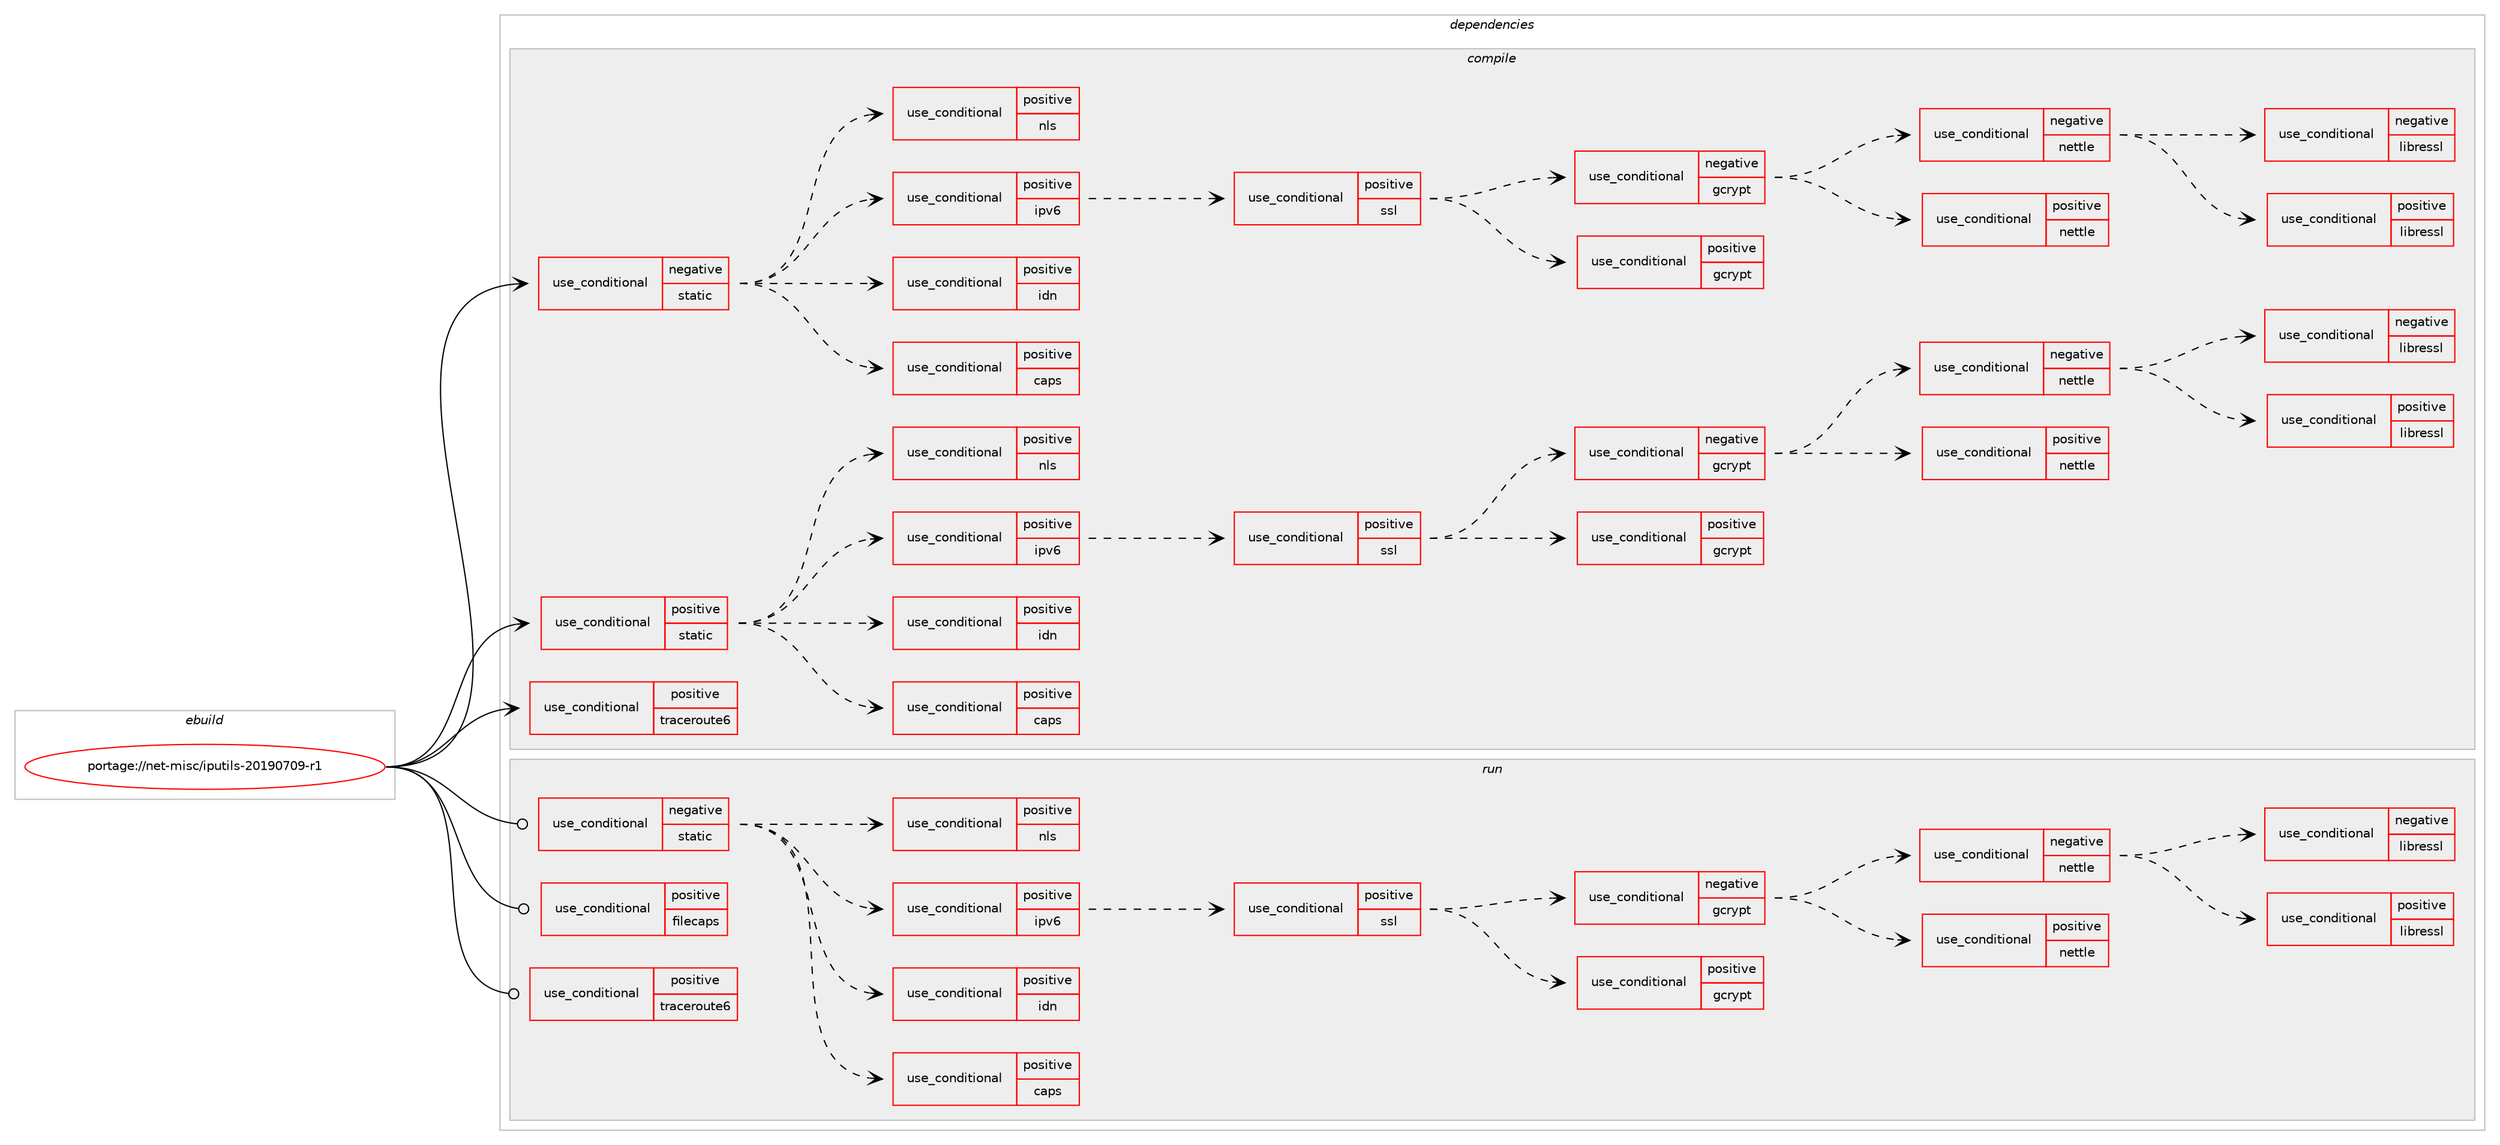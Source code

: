 digraph prolog {

# *************
# Graph options
# *************

newrank=true;
concentrate=true;
compound=true;
graph [rankdir=LR,fontname=Helvetica,fontsize=10,ranksep=1.5];#, ranksep=2.5, nodesep=0.2];
edge  [arrowhead=vee];
node  [fontname=Helvetica,fontsize=10];

# **********
# The ebuild
# **********

subgraph cluster_leftcol {
color=gray;
label=<<i>ebuild</i>>;
id [label="portage://net-misc/iputils-20190709-r1", color=red, width=4, href="../net-misc/iputils-20190709-r1.svg"];
}

# ****************
# The dependencies
# ****************

subgraph cluster_midcol {
color=gray;
label=<<i>dependencies</i>>;
subgraph cluster_compile {
fillcolor="#eeeeee";
style=filled;
label=<<i>compile</i>>;
subgraph cond650 {
dependency1064 [label=<<TABLE BORDER="0" CELLBORDER="1" CELLSPACING="0" CELLPADDING="4"><TR><TD ROWSPAN="3" CELLPADDING="10">use_conditional</TD></TR><TR><TD>negative</TD></TR><TR><TD>static</TD></TR></TABLE>>, shape=none, color=red];
subgraph cond651 {
dependency1065 [label=<<TABLE BORDER="0" CELLBORDER="1" CELLSPACING="0" CELLPADDING="4"><TR><TD ROWSPAN="3" CELLPADDING="10">use_conditional</TD></TR><TR><TD>positive</TD></TR><TR><TD>caps</TD></TR></TABLE>>, shape=none, color=red];
# *** BEGIN UNKNOWN DEPENDENCY TYPE (TODO) ***
# dependency1065 -> package_dependency(portage://net-misc/iputils-20190709-r1,install,no,sys-libs,libcap,none,[,,],[],[])
# *** END UNKNOWN DEPENDENCY TYPE (TODO) ***

}
dependency1064:e -> dependency1065:w [weight=20,style="dashed",arrowhead="vee"];
subgraph cond652 {
dependency1066 [label=<<TABLE BORDER="0" CELLBORDER="1" CELLSPACING="0" CELLPADDING="4"><TR><TD ROWSPAN="3" CELLPADDING="10">use_conditional</TD></TR><TR><TD>positive</TD></TR><TR><TD>idn</TD></TR></TABLE>>, shape=none, color=red];
# *** BEGIN UNKNOWN DEPENDENCY TYPE (TODO) ***
# dependency1066 -> package_dependency(portage://net-misc/iputils-20190709-r1,install,no,net-dns,libidn2,none,[,,],any_same_slot,[])
# *** END UNKNOWN DEPENDENCY TYPE (TODO) ***

}
dependency1064:e -> dependency1066:w [weight=20,style="dashed",arrowhead="vee"];
subgraph cond653 {
dependency1067 [label=<<TABLE BORDER="0" CELLBORDER="1" CELLSPACING="0" CELLPADDING="4"><TR><TD ROWSPAN="3" CELLPADDING="10">use_conditional</TD></TR><TR><TD>positive</TD></TR><TR><TD>ipv6</TD></TR></TABLE>>, shape=none, color=red];
subgraph cond654 {
dependency1068 [label=<<TABLE BORDER="0" CELLBORDER="1" CELLSPACING="0" CELLPADDING="4"><TR><TD ROWSPAN="3" CELLPADDING="10">use_conditional</TD></TR><TR><TD>positive</TD></TR><TR><TD>ssl</TD></TR></TABLE>>, shape=none, color=red];
subgraph cond655 {
dependency1069 [label=<<TABLE BORDER="0" CELLBORDER="1" CELLSPACING="0" CELLPADDING="4"><TR><TD ROWSPAN="3" CELLPADDING="10">use_conditional</TD></TR><TR><TD>positive</TD></TR><TR><TD>gcrypt</TD></TR></TABLE>>, shape=none, color=red];
# *** BEGIN UNKNOWN DEPENDENCY TYPE (TODO) ***
# dependency1069 -> package_dependency(portage://net-misc/iputils-20190709-r1,install,no,dev-libs,libgcrypt,none,[,,],[slot(0),equal],[])
# *** END UNKNOWN DEPENDENCY TYPE (TODO) ***

}
dependency1068:e -> dependency1069:w [weight=20,style="dashed",arrowhead="vee"];
subgraph cond656 {
dependency1070 [label=<<TABLE BORDER="0" CELLBORDER="1" CELLSPACING="0" CELLPADDING="4"><TR><TD ROWSPAN="3" CELLPADDING="10">use_conditional</TD></TR><TR><TD>negative</TD></TR><TR><TD>gcrypt</TD></TR></TABLE>>, shape=none, color=red];
subgraph cond657 {
dependency1071 [label=<<TABLE BORDER="0" CELLBORDER="1" CELLSPACING="0" CELLPADDING="4"><TR><TD ROWSPAN="3" CELLPADDING="10">use_conditional</TD></TR><TR><TD>positive</TD></TR><TR><TD>nettle</TD></TR></TABLE>>, shape=none, color=red];
# *** BEGIN UNKNOWN DEPENDENCY TYPE (TODO) ***
# dependency1071 -> package_dependency(portage://net-misc/iputils-20190709-r1,install,no,dev-libs,nettle,none,[,,],[],[])
# *** END UNKNOWN DEPENDENCY TYPE (TODO) ***

}
dependency1070:e -> dependency1071:w [weight=20,style="dashed",arrowhead="vee"];
subgraph cond658 {
dependency1072 [label=<<TABLE BORDER="0" CELLBORDER="1" CELLSPACING="0" CELLPADDING="4"><TR><TD ROWSPAN="3" CELLPADDING="10">use_conditional</TD></TR><TR><TD>negative</TD></TR><TR><TD>nettle</TD></TR></TABLE>>, shape=none, color=red];
subgraph cond659 {
dependency1073 [label=<<TABLE BORDER="0" CELLBORDER="1" CELLSPACING="0" CELLPADDING="4"><TR><TD ROWSPAN="3" CELLPADDING="10">use_conditional</TD></TR><TR><TD>positive</TD></TR><TR><TD>libressl</TD></TR></TABLE>>, shape=none, color=red];
# *** BEGIN UNKNOWN DEPENDENCY TYPE (TODO) ***
# dependency1073 -> package_dependency(portage://net-misc/iputils-20190709-r1,install,no,dev-libs,libressl,none,[,,],[slot(0),equal],[])
# *** END UNKNOWN DEPENDENCY TYPE (TODO) ***

}
dependency1072:e -> dependency1073:w [weight=20,style="dashed",arrowhead="vee"];
subgraph cond660 {
dependency1074 [label=<<TABLE BORDER="0" CELLBORDER="1" CELLSPACING="0" CELLPADDING="4"><TR><TD ROWSPAN="3" CELLPADDING="10">use_conditional</TD></TR><TR><TD>negative</TD></TR><TR><TD>libressl</TD></TR></TABLE>>, shape=none, color=red];
# *** BEGIN UNKNOWN DEPENDENCY TYPE (TODO) ***
# dependency1074 -> package_dependency(portage://net-misc/iputils-20190709-r1,install,no,dev-libs,openssl,none,[,,],[slot(0),equal],[])
# *** END UNKNOWN DEPENDENCY TYPE (TODO) ***

}
dependency1072:e -> dependency1074:w [weight=20,style="dashed",arrowhead="vee"];
}
dependency1070:e -> dependency1072:w [weight=20,style="dashed",arrowhead="vee"];
}
dependency1068:e -> dependency1070:w [weight=20,style="dashed",arrowhead="vee"];
}
dependency1067:e -> dependency1068:w [weight=20,style="dashed",arrowhead="vee"];
}
dependency1064:e -> dependency1067:w [weight=20,style="dashed",arrowhead="vee"];
subgraph cond661 {
dependency1075 [label=<<TABLE BORDER="0" CELLBORDER="1" CELLSPACING="0" CELLPADDING="4"><TR><TD ROWSPAN="3" CELLPADDING="10">use_conditional</TD></TR><TR><TD>positive</TD></TR><TR><TD>nls</TD></TR></TABLE>>, shape=none, color=red];
# *** BEGIN UNKNOWN DEPENDENCY TYPE (TODO) ***
# dependency1075 -> package_dependency(portage://net-misc/iputils-20190709-r1,install,no,sys-devel,gettext,none,[,,],[],[])
# *** END UNKNOWN DEPENDENCY TYPE (TODO) ***

}
dependency1064:e -> dependency1075:w [weight=20,style="dashed",arrowhead="vee"];
}
id:e -> dependency1064:w [weight=20,style="solid",arrowhead="vee"];
subgraph cond662 {
dependency1076 [label=<<TABLE BORDER="0" CELLBORDER="1" CELLSPACING="0" CELLPADDING="4"><TR><TD ROWSPAN="3" CELLPADDING="10">use_conditional</TD></TR><TR><TD>positive</TD></TR><TR><TD>static</TD></TR></TABLE>>, shape=none, color=red];
subgraph cond663 {
dependency1077 [label=<<TABLE BORDER="0" CELLBORDER="1" CELLSPACING="0" CELLPADDING="4"><TR><TD ROWSPAN="3" CELLPADDING="10">use_conditional</TD></TR><TR><TD>positive</TD></TR><TR><TD>caps</TD></TR></TABLE>>, shape=none, color=red];
# *** BEGIN UNKNOWN DEPENDENCY TYPE (TODO) ***
# dependency1077 -> package_dependency(portage://net-misc/iputils-20190709-r1,install,no,sys-libs,libcap,none,[,,],[],[use(enable(static-libs),positive)])
# *** END UNKNOWN DEPENDENCY TYPE (TODO) ***

}
dependency1076:e -> dependency1077:w [weight=20,style="dashed",arrowhead="vee"];
subgraph cond664 {
dependency1078 [label=<<TABLE BORDER="0" CELLBORDER="1" CELLSPACING="0" CELLPADDING="4"><TR><TD ROWSPAN="3" CELLPADDING="10">use_conditional</TD></TR><TR><TD>positive</TD></TR><TR><TD>idn</TD></TR></TABLE>>, shape=none, color=red];
# *** BEGIN UNKNOWN DEPENDENCY TYPE (TODO) ***
# dependency1078 -> package_dependency(portage://net-misc/iputils-20190709-r1,install,no,net-dns,libidn2,none,[,,],any_same_slot,[use(enable(static-libs),positive)])
# *** END UNKNOWN DEPENDENCY TYPE (TODO) ***

}
dependency1076:e -> dependency1078:w [weight=20,style="dashed",arrowhead="vee"];
subgraph cond665 {
dependency1079 [label=<<TABLE BORDER="0" CELLBORDER="1" CELLSPACING="0" CELLPADDING="4"><TR><TD ROWSPAN="3" CELLPADDING="10">use_conditional</TD></TR><TR><TD>positive</TD></TR><TR><TD>ipv6</TD></TR></TABLE>>, shape=none, color=red];
subgraph cond666 {
dependency1080 [label=<<TABLE BORDER="0" CELLBORDER="1" CELLSPACING="0" CELLPADDING="4"><TR><TD ROWSPAN="3" CELLPADDING="10">use_conditional</TD></TR><TR><TD>positive</TD></TR><TR><TD>ssl</TD></TR></TABLE>>, shape=none, color=red];
subgraph cond667 {
dependency1081 [label=<<TABLE BORDER="0" CELLBORDER="1" CELLSPACING="0" CELLPADDING="4"><TR><TD ROWSPAN="3" CELLPADDING="10">use_conditional</TD></TR><TR><TD>positive</TD></TR><TR><TD>gcrypt</TD></TR></TABLE>>, shape=none, color=red];
# *** BEGIN UNKNOWN DEPENDENCY TYPE (TODO) ***
# dependency1081 -> package_dependency(portage://net-misc/iputils-20190709-r1,install,no,dev-libs,libgcrypt,none,[,,],[slot(0),equal],[use(enable(static-libs),positive)])
# *** END UNKNOWN DEPENDENCY TYPE (TODO) ***

}
dependency1080:e -> dependency1081:w [weight=20,style="dashed",arrowhead="vee"];
subgraph cond668 {
dependency1082 [label=<<TABLE BORDER="0" CELLBORDER="1" CELLSPACING="0" CELLPADDING="4"><TR><TD ROWSPAN="3" CELLPADDING="10">use_conditional</TD></TR><TR><TD>negative</TD></TR><TR><TD>gcrypt</TD></TR></TABLE>>, shape=none, color=red];
subgraph cond669 {
dependency1083 [label=<<TABLE BORDER="0" CELLBORDER="1" CELLSPACING="0" CELLPADDING="4"><TR><TD ROWSPAN="3" CELLPADDING="10">use_conditional</TD></TR><TR><TD>positive</TD></TR><TR><TD>nettle</TD></TR></TABLE>>, shape=none, color=red];
# *** BEGIN UNKNOWN DEPENDENCY TYPE (TODO) ***
# dependency1083 -> package_dependency(portage://net-misc/iputils-20190709-r1,install,no,dev-libs,nettle,none,[,,],[],[use(enable(static-libs),positive)])
# *** END UNKNOWN DEPENDENCY TYPE (TODO) ***

}
dependency1082:e -> dependency1083:w [weight=20,style="dashed",arrowhead="vee"];
subgraph cond670 {
dependency1084 [label=<<TABLE BORDER="0" CELLBORDER="1" CELLSPACING="0" CELLPADDING="4"><TR><TD ROWSPAN="3" CELLPADDING="10">use_conditional</TD></TR><TR><TD>negative</TD></TR><TR><TD>nettle</TD></TR></TABLE>>, shape=none, color=red];
subgraph cond671 {
dependency1085 [label=<<TABLE BORDER="0" CELLBORDER="1" CELLSPACING="0" CELLPADDING="4"><TR><TD ROWSPAN="3" CELLPADDING="10">use_conditional</TD></TR><TR><TD>positive</TD></TR><TR><TD>libressl</TD></TR></TABLE>>, shape=none, color=red];
# *** BEGIN UNKNOWN DEPENDENCY TYPE (TODO) ***
# dependency1085 -> package_dependency(portage://net-misc/iputils-20190709-r1,install,no,dev-libs,libressl,none,[,,],[slot(0),equal],[use(enable(static-libs),positive)])
# *** END UNKNOWN DEPENDENCY TYPE (TODO) ***

}
dependency1084:e -> dependency1085:w [weight=20,style="dashed",arrowhead="vee"];
subgraph cond672 {
dependency1086 [label=<<TABLE BORDER="0" CELLBORDER="1" CELLSPACING="0" CELLPADDING="4"><TR><TD ROWSPAN="3" CELLPADDING="10">use_conditional</TD></TR><TR><TD>negative</TD></TR><TR><TD>libressl</TD></TR></TABLE>>, shape=none, color=red];
# *** BEGIN UNKNOWN DEPENDENCY TYPE (TODO) ***
# dependency1086 -> package_dependency(portage://net-misc/iputils-20190709-r1,install,no,dev-libs,openssl,none,[,,],[slot(0),equal],[use(enable(static-libs),positive)])
# *** END UNKNOWN DEPENDENCY TYPE (TODO) ***

}
dependency1084:e -> dependency1086:w [weight=20,style="dashed",arrowhead="vee"];
}
dependency1082:e -> dependency1084:w [weight=20,style="dashed",arrowhead="vee"];
}
dependency1080:e -> dependency1082:w [weight=20,style="dashed",arrowhead="vee"];
}
dependency1079:e -> dependency1080:w [weight=20,style="dashed",arrowhead="vee"];
}
dependency1076:e -> dependency1079:w [weight=20,style="dashed",arrowhead="vee"];
subgraph cond673 {
dependency1087 [label=<<TABLE BORDER="0" CELLBORDER="1" CELLSPACING="0" CELLPADDING="4"><TR><TD ROWSPAN="3" CELLPADDING="10">use_conditional</TD></TR><TR><TD>positive</TD></TR><TR><TD>nls</TD></TR></TABLE>>, shape=none, color=red];
# *** BEGIN UNKNOWN DEPENDENCY TYPE (TODO) ***
# dependency1087 -> package_dependency(portage://net-misc/iputils-20190709-r1,install,no,sys-devel,gettext,none,[,,],[],[use(enable(static-libs),positive)])
# *** END UNKNOWN DEPENDENCY TYPE (TODO) ***

}
dependency1076:e -> dependency1087:w [weight=20,style="dashed",arrowhead="vee"];
}
id:e -> dependency1076:w [weight=20,style="solid",arrowhead="vee"];
subgraph cond674 {
dependency1088 [label=<<TABLE BORDER="0" CELLBORDER="1" CELLSPACING="0" CELLPADDING="4"><TR><TD ROWSPAN="3" CELLPADDING="10">use_conditional</TD></TR><TR><TD>positive</TD></TR><TR><TD>traceroute6</TD></TR></TABLE>>, shape=none, color=red];
# *** BEGIN UNKNOWN DEPENDENCY TYPE (TODO) ***
# dependency1088 -> package_dependency(portage://net-misc/iputils-20190709-r1,install,weak,net-analyzer,traceroute,none,[,,],[],[])
# *** END UNKNOWN DEPENDENCY TYPE (TODO) ***

}
id:e -> dependency1088:w [weight=20,style="solid",arrowhead="vee"];
# *** BEGIN UNKNOWN DEPENDENCY TYPE (TODO) ***
# id -> package_dependency(portage://net-misc/iputils-20190709-r1,install,no,virtual,os-headers,none,[,,],[],[])
# *** END UNKNOWN DEPENDENCY TYPE (TODO) ***

}
subgraph cluster_compileandrun {
fillcolor="#eeeeee";
style=filled;
label=<<i>compile and run</i>>;
}
subgraph cluster_run {
fillcolor="#eeeeee";
style=filled;
label=<<i>run</i>>;
subgraph cond675 {
dependency1089 [label=<<TABLE BORDER="0" CELLBORDER="1" CELLSPACING="0" CELLPADDING="4"><TR><TD ROWSPAN="3" CELLPADDING="10">use_conditional</TD></TR><TR><TD>negative</TD></TR><TR><TD>static</TD></TR></TABLE>>, shape=none, color=red];
subgraph cond676 {
dependency1090 [label=<<TABLE BORDER="0" CELLBORDER="1" CELLSPACING="0" CELLPADDING="4"><TR><TD ROWSPAN="3" CELLPADDING="10">use_conditional</TD></TR><TR><TD>positive</TD></TR><TR><TD>caps</TD></TR></TABLE>>, shape=none, color=red];
# *** BEGIN UNKNOWN DEPENDENCY TYPE (TODO) ***
# dependency1090 -> package_dependency(portage://net-misc/iputils-20190709-r1,run,no,sys-libs,libcap,none,[,,],[],[])
# *** END UNKNOWN DEPENDENCY TYPE (TODO) ***

}
dependency1089:e -> dependency1090:w [weight=20,style="dashed",arrowhead="vee"];
subgraph cond677 {
dependency1091 [label=<<TABLE BORDER="0" CELLBORDER="1" CELLSPACING="0" CELLPADDING="4"><TR><TD ROWSPAN="3" CELLPADDING="10">use_conditional</TD></TR><TR><TD>positive</TD></TR><TR><TD>idn</TD></TR></TABLE>>, shape=none, color=red];
# *** BEGIN UNKNOWN DEPENDENCY TYPE (TODO) ***
# dependency1091 -> package_dependency(portage://net-misc/iputils-20190709-r1,run,no,net-dns,libidn2,none,[,,],any_same_slot,[])
# *** END UNKNOWN DEPENDENCY TYPE (TODO) ***

}
dependency1089:e -> dependency1091:w [weight=20,style="dashed",arrowhead="vee"];
subgraph cond678 {
dependency1092 [label=<<TABLE BORDER="0" CELLBORDER="1" CELLSPACING="0" CELLPADDING="4"><TR><TD ROWSPAN="3" CELLPADDING="10">use_conditional</TD></TR><TR><TD>positive</TD></TR><TR><TD>ipv6</TD></TR></TABLE>>, shape=none, color=red];
subgraph cond679 {
dependency1093 [label=<<TABLE BORDER="0" CELLBORDER="1" CELLSPACING="0" CELLPADDING="4"><TR><TD ROWSPAN="3" CELLPADDING="10">use_conditional</TD></TR><TR><TD>positive</TD></TR><TR><TD>ssl</TD></TR></TABLE>>, shape=none, color=red];
subgraph cond680 {
dependency1094 [label=<<TABLE BORDER="0" CELLBORDER="1" CELLSPACING="0" CELLPADDING="4"><TR><TD ROWSPAN="3" CELLPADDING="10">use_conditional</TD></TR><TR><TD>positive</TD></TR><TR><TD>gcrypt</TD></TR></TABLE>>, shape=none, color=red];
# *** BEGIN UNKNOWN DEPENDENCY TYPE (TODO) ***
# dependency1094 -> package_dependency(portage://net-misc/iputils-20190709-r1,run,no,dev-libs,libgcrypt,none,[,,],[slot(0),equal],[])
# *** END UNKNOWN DEPENDENCY TYPE (TODO) ***

}
dependency1093:e -> dependency1094:w [weight=20,style="dashed",arrowhead="vee"];
subgraph cond681 {
dependency1095 [label=<<TABLE BORDER="0" CELLBORDER="1" CELLSPACING="0" CELLPADDING="4"><TR><TD ROWSPAN="3" CELLPADDING="10">use_conditional</TD></TR><TR><TD>negative</TD></TR><TR><TD>gcrypt</TD></TR></TABLE>>, shape=none, color=red];
subgraph cond682 {
dependency1096 [label=<<TABLE BORDER="0" CELLBORDER="1" CELLSPACING="0" CELLPADDING="4"><TR><TD ROWSPAN="3" CELLPADDING="10">use_conditional</TD></TR><TR><TD>positive</TD></TR><TR><TD>nettle</TD></TR></TABLE>>, shape=none, color=red];
# *** BEGIN UNKNOWN DEPENDENCY TYPE (TODO) ***
# dependency1096 -> package_dependency(portage://net-misc/iputils-20190709-r1,run,no,dev-libs,nettle,none,[,,],[],[])
# *** END UNKNOWN DEPENDENCY TYPE (TODO) ***

}
dependency1095:e -> dependency1096:w [weight=20,style="dashed",arrowhead="vee"];
subgraph cond683 {
dependency1097 [label=<<TABLE BORDER="0" CELLBORDER="1" CELLSPACING="0" CELLPADDING="4"><TR><TD ROWSPAN="3" CELLPADDING="10">use_conditional</TD></TR><TR><TD>negative</TD></TR><TR><TD>nettle</TD></TR></TABLE>>, shape=none, color=red];
subgraph cond684 {
dependency1098 [label=<<TABLE BORDER="0" CELLBORDER="1" CELLSPACING="0" CELLPADDING="4"><TR><TD ROWSPAN="3" CELLPADDING="10">use_conditional</TD></TR><TR><TD>positive</TD></TR><TR><TD>libressl</TD></TR></TABLE>>, shape=none, color=red];
# *** BEGIN UNKNOWN DEPENDENCY TYPE (TODO) ***
# dependency1098 -> package_dependency(portage://net-misc/iputils-20190709-r1,run,no,dev-libs,libressl,none,[,,],[slot(0),equal],[])
# *** END UNKNOWN DEPENDENCY TYPE (TODO) ***

}
dependency1097:e -> dependency1098:w [weight=20,style="dashed",arrowhead="vee"];
subgraph cond685 {
dependency1099 [label=<<TABLE BORDER="0" CELLBORDER="1" CELLSPACING="0" CELLPADDING="4"><TR><TD ROWSPAN="3" CELLPADDING="10">use_conditional</TD></TR><TR><TD>negative</TD></TR><TR><TD>libressl</TD></TR></TABLE>>, shape=none, color=red];
# *** BEGIN UNKNOWN DEPENDENCY TYPE (TODO) ***
# dependency1099 -> package_dependency(portage://net-misc/iputils-20190709-r1,run,no,dev-libs,openssl,none,[,,],[slot(0),equal],[])
# *** END UNKNOWN DEPENDENCY TYPE (TODO) ***

}
dependency1097:e -> dependency1099:w [weight=20,style="dashed",arrowhead="vee"];
}
dependency1095:e -> dependency1097:w [weight=20,style="dashed",arrowhead="vee"];
}
dependency1093:e -> dependency1095:w [weight=20,style="dashed",arrowhead="vee"];
}
dependency1092:e -> dependency1093:w [weight=20,style="dashed",arrowhead="vee"];
}
dependency1089:e -> dependency1092:w [weight=20,style="dashed",arrowhead="vee"];
subgraph cond686 {
dependency1100 [label=<<TABLE BORDER="0" CELLBORDER="1" CELLSPACING="0" CELLPADDING="4"><TR><TD ROWSPAN="3" CELLPADDING="10">use_conditional</TD></TR><TR><TD>positive</TD></TR><TR><TD>nls</TD></TR></TABLE>>, shape=none, color=red];
# *** BEGIN UNKNOWN DEPENDENCY TYPE (TODO) ***
# dependency1100 -> package_dependency(portage://net-misc/iputils-20190709-r1,run,no,sys-devel,gettext,none,[,,],[],[])
# *** END UNKNOWN DEPENDENCY TYPE (TODO) ***

}
dependency1089:e -> dependency1100:w [weight=20,style="dashed",arrowhead="vee"];
}
id:e -> dependency1089:w [weight=20,style="solid",arrowhead="odot"];
subgraph cond687 {
dependency1101 [label=<<TABLE BORDER="0" CELLBORDER="1" CELLSPACING="0" CELLPADDING="4"><TR><TD ROWSPAN="3" CELLPADDING="10">use_conditional</TD></TR><TR><TD>positive</TD></TR><TR><TD>filecaps</TD></TR></TABLE>>, shape=none, color=red];
# *** BEGIN UNKNOWN DEPENDENCY TYPE (TODO) ***
# dependency1101 -> package_dependency(portage://net-misc/iputils-20190709-r1,run,no,sys-libs,libcap,none,[,,],[],[])
# *** END UNKNOWN DEPENDENCY TYPE (TODO) ***

}
id:e -> dependency1101:w [weight=20,style="solid",arrowhead="odot"];
subgraph cond688 {
dependency1102 [label=<<TABLE BORDER="0" CELLBORDER="1" CELLSPACING="0" CELLPADDING="4"><TR><TD ROWSPAN="3" CELLPADDING="10">use_conditional</TD></TR><TR><TD>positive</TD></TR><TR><TD>traceroute6</TD></TR></TABLE>>, shape=none, color=red];
# *** BEGIN UNKNOWN DEPENDENCY TYPE (TODO) ***
# dependency1102 -> package_dependency(portage://net-misc/iputils-20190709-r1,run,weak,net-analyzer,traceroute,none,[,,],[],[])
# *** END UNKNOWN DEPENDENCY TYPE (TODO) ***

}
id:e -> dependency1102:w [weight=20,style="solid",arrowhead="odot"];
}
}

# **************
# The candidates
# **************

subgraph cluster_choices {
rank=same;
color=gray;
label=<<i>candidates</i>>;

}

}
